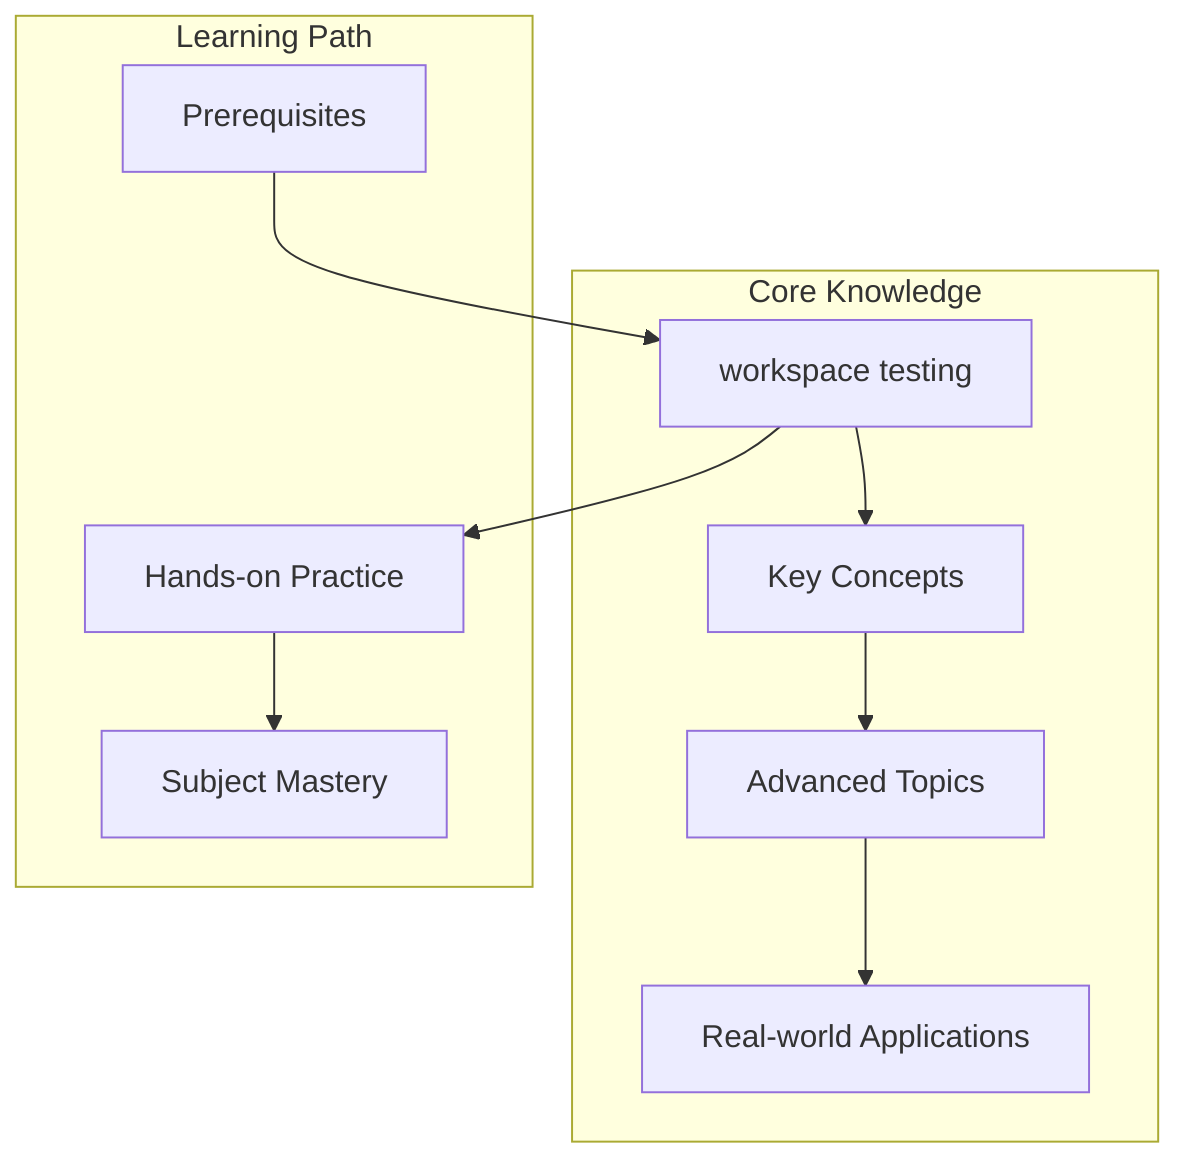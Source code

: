 graph TD
    subgraph "Core Knowledge"
        Topic["workspace testing"]
        Topic --> Concepts["Key Concepts"]
        Concepts --> Advanced["Advanced Topics"] 
        Advanced --> Applications["Real-world Applications"]
    end
    
    subgraph "Learning Path"
        Prerequisites["Prerequisites"]
        Prerequisites --> Topic
        Topic --> Practice["Hands-on Practice"]
        Practice --> Mastery["Subject Mastery"]
    end
    
    %% Knowledge structure will be built during research
    %% Focus: Domain concepts and relationships, not workflow